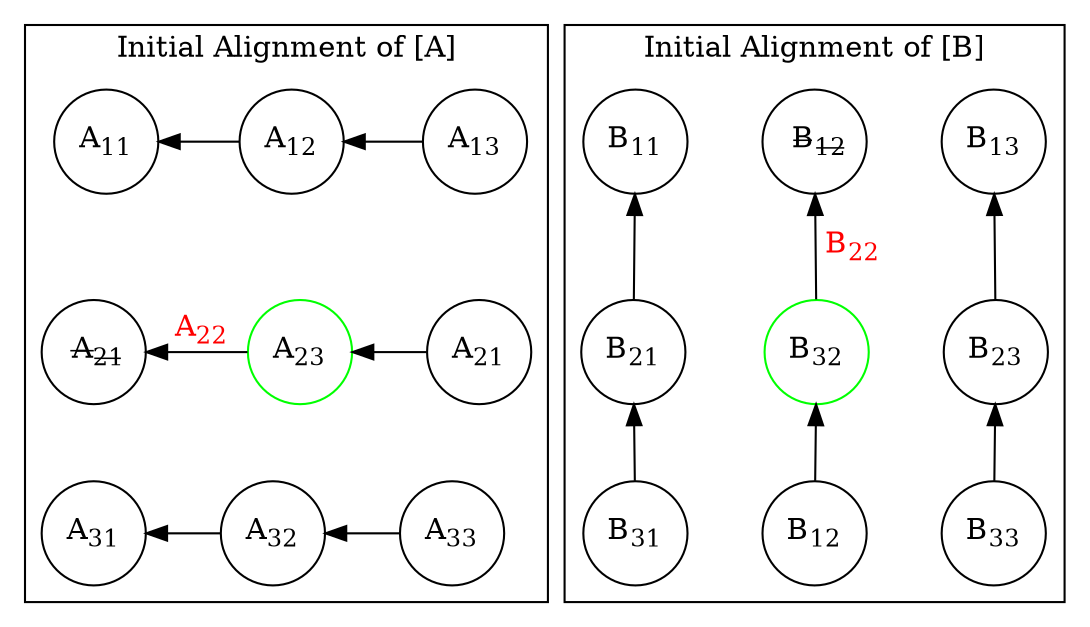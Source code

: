 digraph G {
 // splines="line";
  node [shape=circle,
      fixedsize=true, # don't allow nodes to change sizes dynamically
      width=0.7, nodesep = 0.5, ranksep = 0.5];  
  subgraph cluster_0 {
    nodesep = 0.5;
    //node[ shape = square ];
    edge[dir="back"];//, style=invis];
    a[label = <A<SUB>11</SUB>>];
    b[label = <A<SUB>12</SUB>>];
    c[label = <A<SUB>13</SUB>>];
    d[label = <A<SUB>21</SUB>>];
//    e[label = <A<SUB>22</SUB>>];
//    f[label = <A<SUB>23</SUB>>];
    g[label = <A<SUB>31</SUB>>];
    h[label = <A<SUB>32</SUB>>];
    i[label = <A<SUB>33</SUB>>];
    label = "Initial Alignment of [A]";

    d[label = < <S>A<SUB>21</SUB></S>>];
    f[label = <A<SUB>21</SUB>>];
    e[label = <A<SUB>23</SUB>>, color = green];

    a -> b[label= " "];
    b -> c;
    a -> d[style=invis];
    c -> f[style=invis];
    f -> d[style=invis];
    d -> e[label = < <FONT COLOR="red">A<SUB>22</SUB></FONT>>];
    e -> f;
    d -> g[style=invis];
    
    g -> h;
    h -> i;

    {rank = same; a;b;c}
    {rank = same; d;e;f}
    {rank = same; g;h;i}
  }
  
  subgraph cluster_1 {
    nodesep = 0.5;
    edge [dir="back"];
    a1[label = <B<SUB>11</SUB>>];
    b1[label = <B<SUB>12</SUB>>];
    c1[label = <B<SUB>13</SUB>>];
    d1[label = <B<SUB>21</SUB>>];
//    e1[label = <B<SUB>22</SUB>>];
    f1[label = <B<SUB>23</SUB>>];
    g1[label = <B<SUB>31</SUB>>];
//    h1[label = <B<SUB>32</SUB>>];
    i1[label = <B<SUB>33</SUB>>];
    label = "Initial Alignment of [B]"

    b1[label = < <S>B<SUB>12</SUB></S>>];
    h1[label = <B<SUB>12</SUB>>];
    e1[label = <B<SUB>32</SUB>>, color = green];

    c1 -> f1[label= " "];
    f1 -> i1;
    b1 -> e1[label = < <FONT COLOR="red">B<SUB>22</SUB></FONT>>];
    e1 -> h1;
    h1 -> b1[style=invis];

    a1 -> b1[style=invis];
    b1 -> c1[style=invis];
    a1 -> d1;
    d1 -> e1[style=invis];
    e1 -> f1[style=invis];
    d1 -> g1;
    g1 -> h1[style=invis];
    h1 -> i1[style=invis];
    {rank = same; a1;b1;c1}
    {rank = same; d1;e1;f1}
    {rank = same; g1;h1;i1}
  }
  
} 

